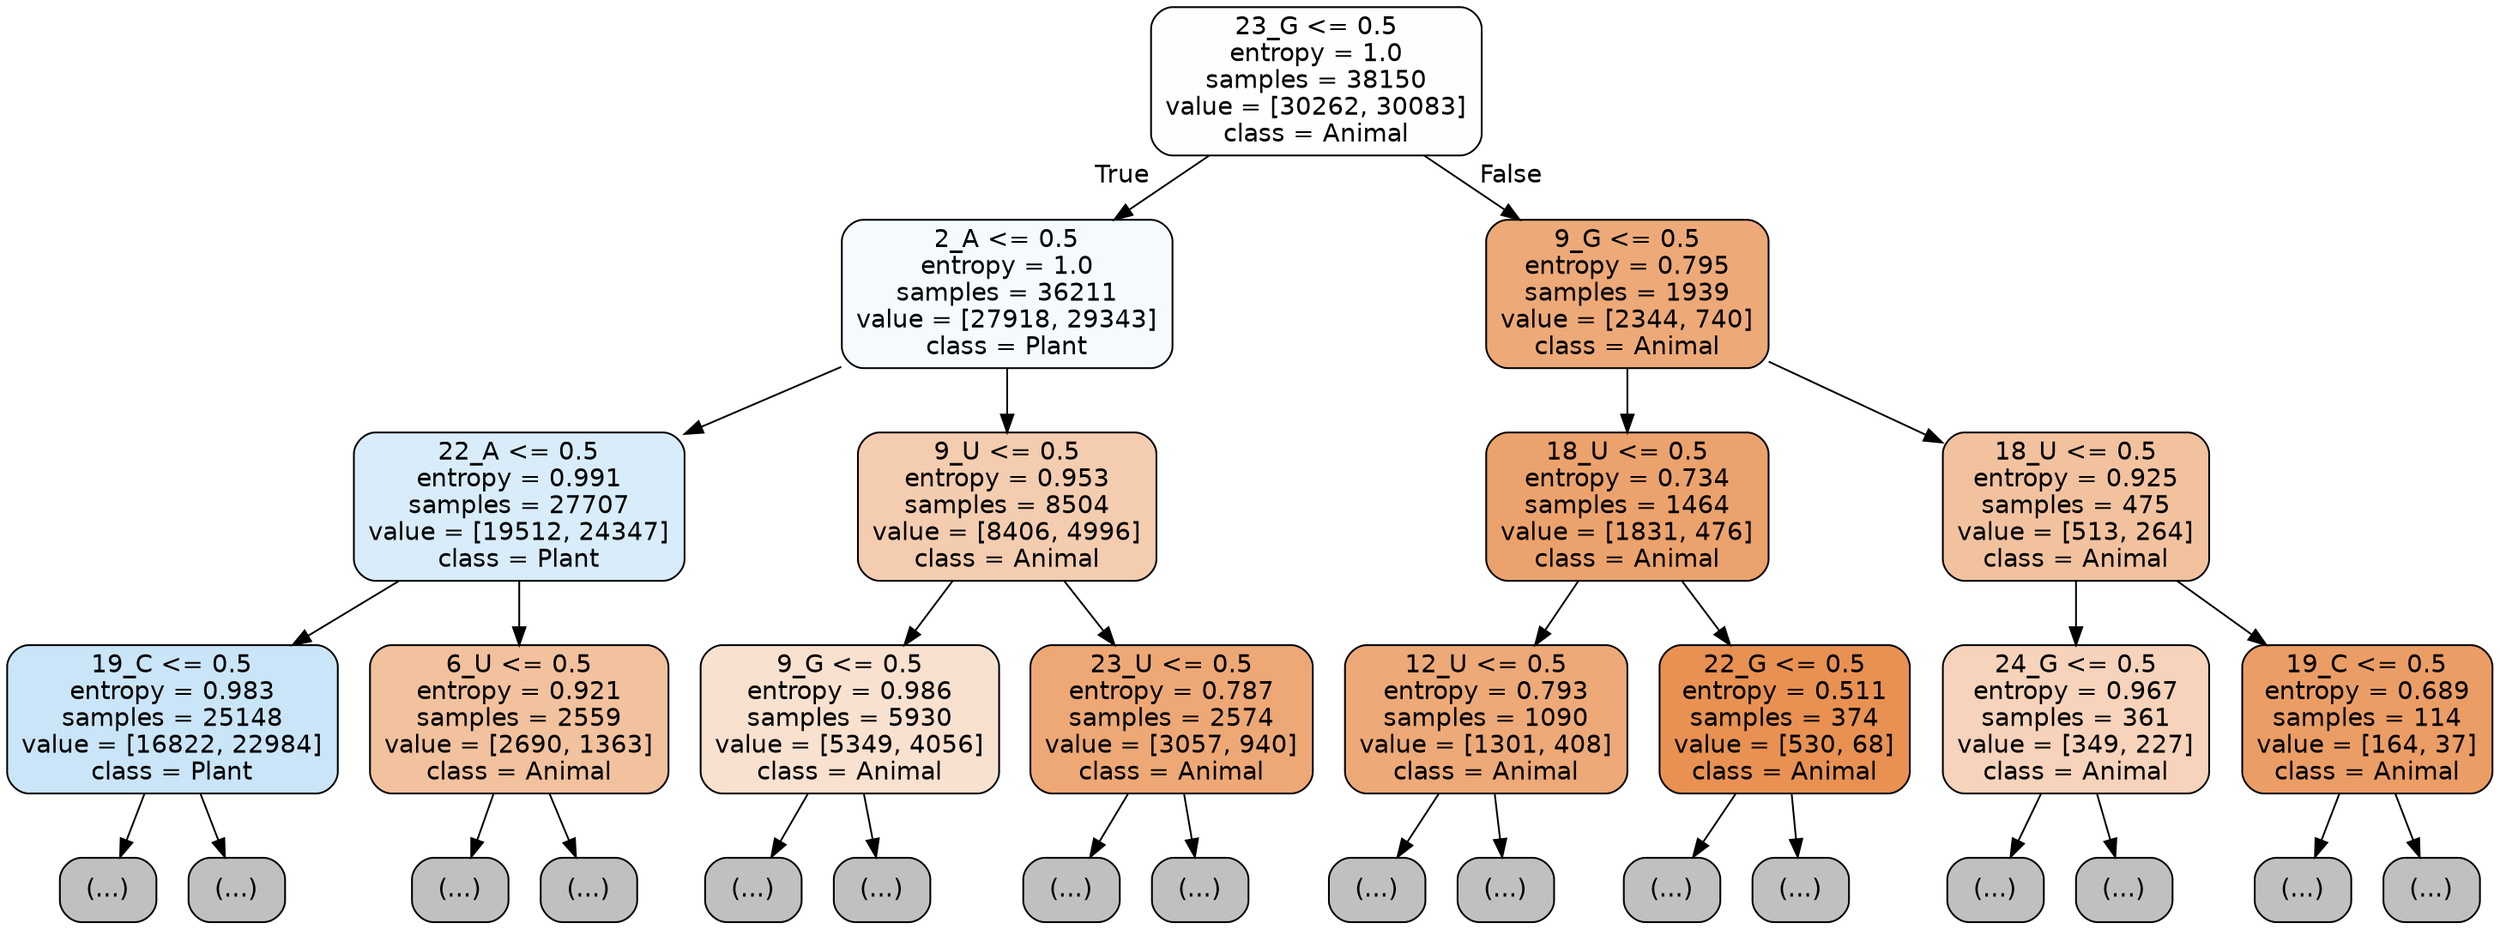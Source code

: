 digraph Tree {
node [shape=box, style="filled, rounded", color="black", fontname="helvetica"] ;
edge [fontname="helvetica"] ;
0 [label="23_G <= 0.5\nentropy = 1.0\nsamples = 38150\nvalue = [30262, 30083]\nclass = Animal", fillcolor="#fffefe"] ;
1 [label="2_A <= 0.5\nentropy = 1.0\nsamples = 36211\nvalue = [27918, 29343]\nclass = Plant", fillcolor="#f5fafe"] ;
0 -> 1 [labeldistance=2.5, labelangle=45, headlabel="True"] ;
2 [label="22_A <= 0.5\nentropy = 0.991\nsamples = 27707\nvalue = [19512, 24347]\nclass = Plant", fillcolor="#d8ecfa"] ;
1 -> 2 ;
3 [label="19_C <= 0.5\nentropy = 0.983\nsamples = 25148\nvalue = [16822, 22984]\nclass = Plant", fillcolor="#cae5f8"] ;
2 -> 3 ;
4 [label="(...)", fillcolor="#C0C0C0"] ;
3 -> 4 ;
8075 [label="(...)", fillcolor="#C0C0C0"] ;
3 -> 8075 ;
10822 [label="6_U <= 0.5\nentropy = 0.921\nsamples = 2559\nvalue = [2690, 1363]\nclass = Animal", fillcolor="#f2c19d"] ;
2 -> 10822 ;
10823 [label="(...)", fillcolor="#C0C0C0"] ;
10822 -> 10823 ;
11682 [label="(...)", fillcolor="#C0C0C0"] ;
10822 -> 11682 ;
11999 [label="9_U <= 0.5\nentropy = 0.953\nsamples = 8504\nvalue = [8406, 4996]\nclass = Animal", fillcolor="#f4ccaf"] ;
1 -> 11999 ;
12000 [label="9_G <= 0.5\nentropy = 0.986\nsamples = 5930\nvalue = [5349, 4056]\nclass = Animal", fillcolor="#f9e1cf"] ;
11999 -> 12000 ;
12001 [label="(...)", fillcolor="#C0C0C0"] ;
12000 -> 12001 ;
13844 [label="(...)", fillcolor="#C0C0C0"] ;
12000 -> 13844 ;
14831 [label="23_U <= 0.5\nentropy = 0.787\nsamples = 2574\nvalue = [3057, 940]\nclass = Animal", fillcolor="#eda876"] ;
11999 -> 14831 ;
14832 [label="(...)", fillcolor="#C0C0C0"] ;
14831 -> 14832 ;
15921 [label="(...)", fillcolor="#C0C0C0"] ;
14831 -> 15921 ;
15974 [label="9_G <= 0.5\nentropy = 0.795\nsamples = 1939\nvalue = [2344, 740]\nclass = Animal", fillcolor="#eda978"] ;
0 -> 15974 [labeldistance=2.5, labelangle=-45, headlabel="False"] ;
15975 [label="18_U <= 0.5\nentropy = 0.734\nsamples = 1464\nvalue = [1831, 476]\nclass = Animal", fillcolor="#eca26c"] ;
15974 -> 15975 ;
15976 [label="12_U <= 0.5\nentropy = 0.793\nsamples = 1090\nvalue = [1301, 408]\nclass = Animal", fillcolor="#eda977"] ;
15975 -> 15976 ;
15977 [label="(...)", fillcolor="#C0C0C0"] ;
15976 -> 15977 ;
16308 [label="(...)", fillcolor="#C0C0C0"] ;
15976 -> 16308 ;
16431 [label="22_G <= 0.5\nentropy = 0.511\nsamples = 374\nvalue = [530, 68]\nclass = Animal", fillcolor="#e89152"] ;
15975 -> 16431 ;
16432 [label="(...)", fillcolor="#C0C0C0"] ;
16431 -> 16432 ;
16507 [label="(...)", fillcolor="#C0C0C0"] ;
16431 -> 16507 ;
16546 [label="18_U <= 0.5\nentropy = 0.925\nsamples = 475\nvalue = [513, 264]\nclass = Animal", fillcolor="#f2c29f"] ;
15974 -> 16546 ;
16547 [label="24_G <= 0.5\nentropy = 0.967\nsamples = 361\nvalue = [349, 227]\nclass = Animal", fillcolor="#f6d3ba"] ;
16546 -> 16547 ;
16548 [label="(...)", fillcolor="#C0C0C0"] ;
16547 -> 16548 ;
16693 [label="(...)", fillcolor="#C0C0C0"] ;
16547 -> 16693 ;
16720 [label="19_C <= 0.5\nentropy = 0.689\nsamples = 114\nvalue = [164, 37]\nclass = Animal", fillcolor="#eb9d66"] ;
16546 -> 16720 ;
16721 [label="(...)", fillcolor="#C0C0C0"] ;
16720 -> 16721 ;
16754 [label="(...)", fillcolor="#C0C0C0"] ;
16720 -> 16754 ;
}